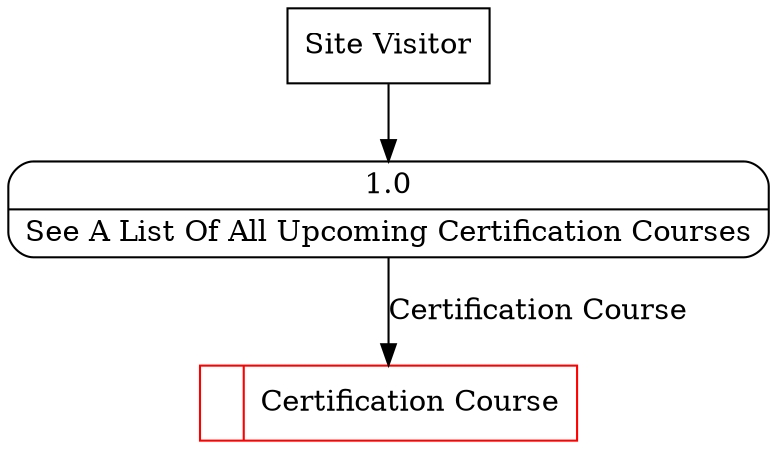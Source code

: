 digraph dfd2{ 
node[shape=record]
200 [label="<f0>  |<f1> Certification Course " color=red];
201 [label="Site Visitor" shape=box];
202 [label="{<f0> 1.0|<f1> See A List Of All Upcoming Certification Courses }" shape=Mrecord];
201 -> 202
202 -> 200 [label="Certification Course"]
}